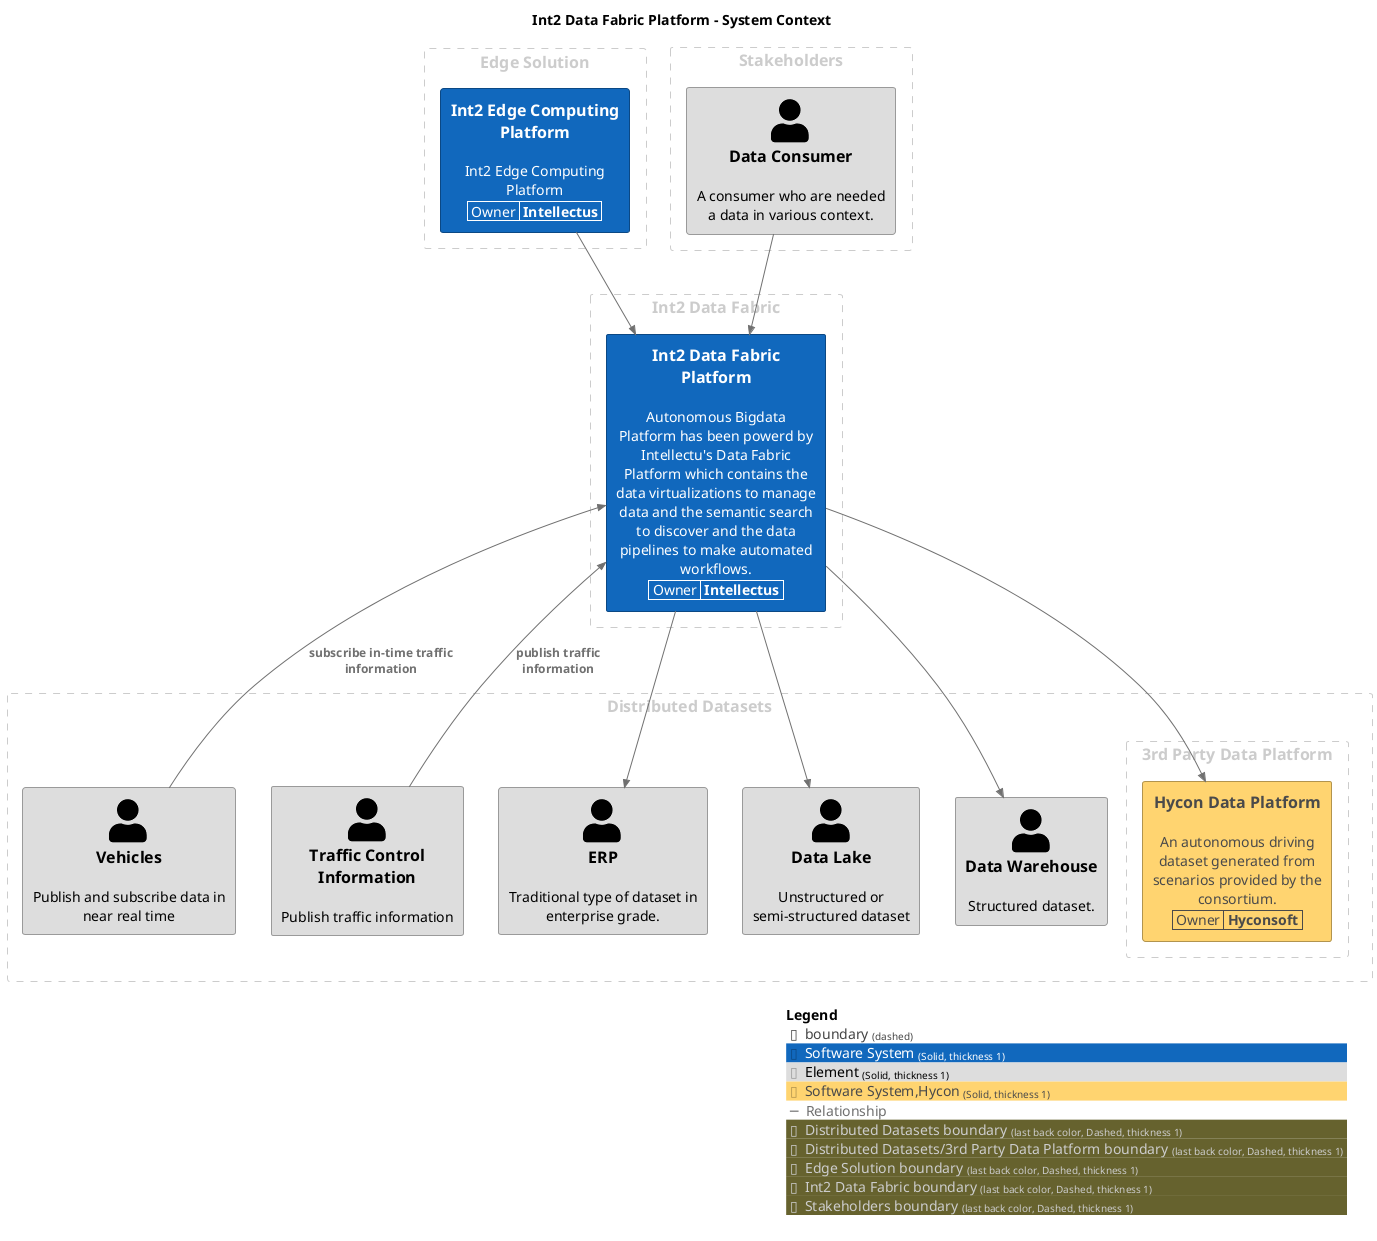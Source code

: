@startuml
set separator none
title Int2 Data Fabric Platform - System Context

top to bottom direction

!include <C4/C4>
!include <C4/C4_Context>

AddElementTag("Software System", $bgColor="#1168bd", $borderColor="#0b4884", $fontColor="#ffffff", $sprite="", $shadowing="", $borderStyle="Solid", $borderThickness="1")
AddElementTag("Element", $bgColor="#dddddd", $borderColor="#9a9a9a", $fontColor="#000000", $sprite="", $shadowing="", $borderStyle="Solid", $borderThickness="1")
AddElementTag("Software System,Hycon", $bgColor="#ffd470", $borderColor="#b2944e", $fontColor="#4a4a4a", $sprite="", $shadowing="", $borderStyle="Solid", $borderThickness="1")

AddRelTag("Relationship", $textColor="#707070", $lineColor="#707070", $lineStyle = "")

AddBoundaryTag("Distributed Datasets", $borderColor="#cccccc", $fontColor="#cccccc", $borderStyle="Dashed", $borderThickness="1")
Boundary(group_1, "Distributed Datasets", $tags="Distributed Datasets") {
  Person(ERP, "ERP", $descr="Traditional type of dataset in enterprise grade.", $tags="Element", $link="")
  Person(DataLake, "Data Lake", $descr="Unstructured or semi-structured dataset", $tags="Element", $link="")
  Person(DataWarehouse, "Data Warehouse", $descr="Structured dataset.", $tags="Element", $link="")
  Person(Vehicles, "Vehicles", $descr="Publish and subscribe data in near real time", $tags="Element", $link="")
  Person(TrafficControlInformation, "Traffic Control Information", $descr="Publish traffic information", $tags="Element", $link="")
    AddBoundaryTag("Distributed Datasets/3rd Party Data Platform", $borderColor="#cccccc", $fontColor="#cccccc", $borderStyle="Dashed", $borderThickness="1")
    Boundary(group_2, "3rd Party Data Platform", $tags="Distributed Datasets/3rd Party Data Platform") {
      WithoutPropertyHeader()
      AddProperty("Owner","Hyconsoft")
      System(HyconDataPlatform, "Hycon Data Platform", $descr="An autonomous driving dataset generated from scenarios provided by the consortium.", $tags="Software System,Hycon", $link="")
    }

}

AddBoundaryTag("Edge Solution", $borderColor="#cccccc", $fontColor="#cccccc", $borderStyle="Dashed", $borderThickness="1")
Boundary(group_3, "Edge Solution", $tags="Edge Solution") {
  WithoutPropertyHeader()
  AddProperty("Owner","Intellectus")
  System(Int2EdgeComputingPlatform, "Int2 Edge Computing Platform", $descr="Int2 Edge Computing Platform", $tags="Software System", $link="")
}

AddBoundaryTag("Int2 Data Fabric", $borderColor="#cccccc", $fontColor="#cccccc", $borderStyle="Dashed", $borderThickness="1")
Boundary(group_4, "Int2 Data Fabric", $tags="Int2 Data Fabric") {
  WithoutPropertyHeader()
  AddProperty("Owner","Intellectus")
  System(Int2DataFabricPlatform, "Int2 Data Fabric Platform", $descr="Autonomous Bigdata Platform has been powerd by Intellectu's Data Fabric Platform which contains the data virtualizations to manage data and the semantic search to discover and the data pipelines to make automated workflows.", $tags="Software System", $link="")
}

AddBoundaryTag("Stakeholders", $borderColor="#cccccc", $fontColor="#cccccc", $borderStyle="Dashed", $borderThickness="1")
Boundary(group_5, "Stakeholders", $tags="Stakeholders") {
  Person(DataConsumer, "Data Consumer", $descr="A consumer who are needed a data in various context.", $tags="Element", $link="")
}


Rel(TrafficControlInformation, Int2DataFabricPlatform, "publish traffic information", $techn="", $tags="Relationship", $link="")
Rel(Int2EdgeComputingPlatform, Int2DataFabricPlatform, "", $techn="", $tags="Relationship", $link="")
Rel(Int2DataFabricPlatform, HyconDataPlatform, "", $techn="", $tags="Relationship", $link="")
Rel(DataConsumer, Int2DataFabricPlatform, "", $techn="", $tags="Relationship", $link="")
Rel(Int2DataFabricPlatform, ERP, "", $techn="", $tags="Relationship", $link="")
Rel(Int2DataFabricPlatform, DataLake, "", $techn="", $tags="Relationship", $link="")
Rel(Int2DataFabricPlatform, DataWarehouse, "", $techn="", $tags="Relationship", $link="")
Rel(Vehicles, Int2DataFabricPlatform, "subscribe in-time traffic information", $techn="", $tags="Relationship", $link="")

SHOW_LEGEND(true)
@enduml